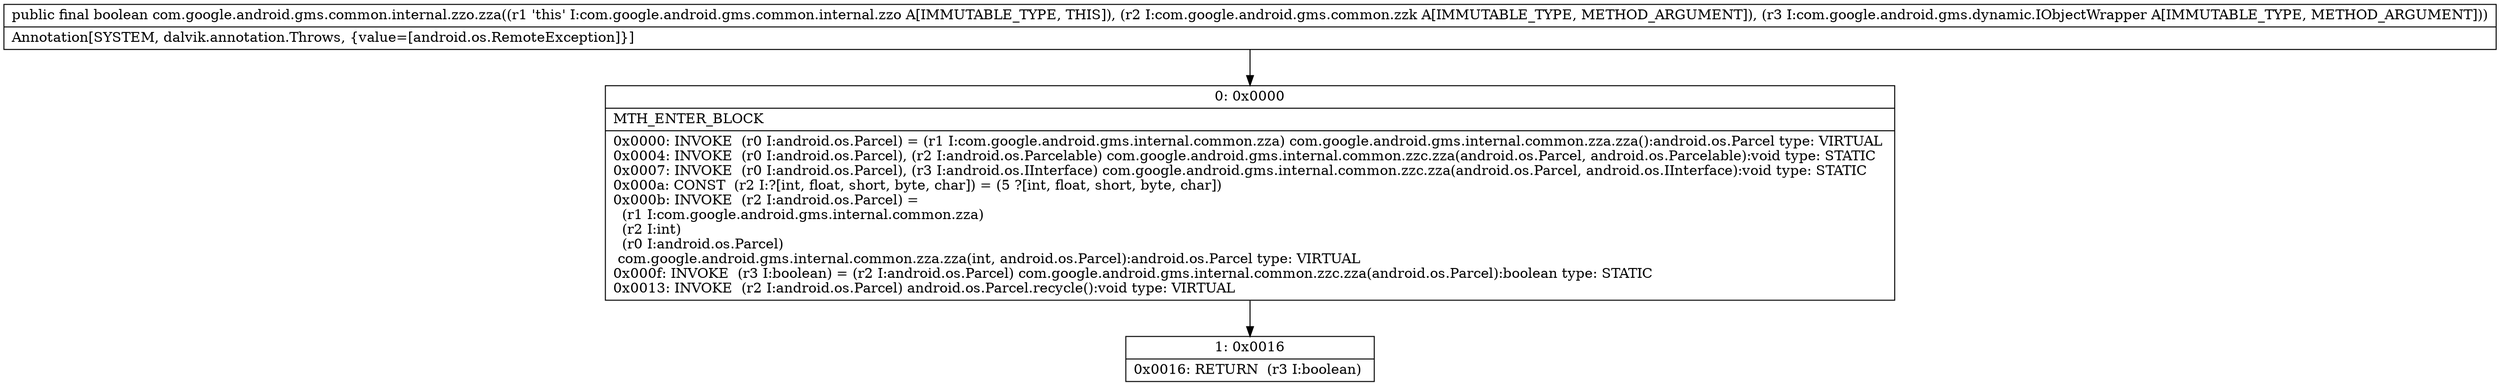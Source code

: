 digraph "CFG forcom.google.android.gms.common.internal.zzo.zza(Lcom\/google\/android\/gms\/common\/zzk;Lcom\/google\/android\/gms\/dynamic\/IObjectWrapper;)Z" {
Node_0 [shape=record,label="{0\:\ 0x0000|MTH_ENTER_BLOCK\l|0x0000: INVOKE  (r0 I:android.os.Parcel) = (r1 I:com.google.android.gms.internal.common.zza) com.google.android.gms.internal.common.zza.zza():android.os.Parcel type: VIRTUAL \l0x0004: INVOKE  (r0 I:android.os.Parcel), (r2 I:android.os.Parcelable) com.google.android.gms.internal.common.zzc.zza(android.os.Parcel, android.os.Parcelable):void type: STATIC \l0x0007: INVOKE  (r0 I:android.os.Parcel), (r3 I:android.os.IInterface) com.google.android.gms.internal.common.zzc.zza(android.os.Parcel, android.os.IInterface):void type: STATIC \l0x000a: CONST  (r2 I:?[int, float, short, byte, char]) = (5 ?[int, float, short, byte, char]) \l0x000b: INVOKE  (r2 I:android.os.Parcel) = \l  (r1 I:com.google.android.gms.internal.common.zza)\l  (r2 I:int)\l  (r0 I:android.os.Parcel)\l com.google.android.gms.internal.common.zza.zza(int, android.os.Parcel):android.os.Parcel type: VIRTUAL \l0x000f: INVOKE  (r3 I:boolean) = (r2 I:android.os.Parcel) com.google.android.gms.internal.common.zzc.zza(android.os.Parcel):boolean type: STATIC \l0x0013: INVOKE  (r2 I:android.os.Parcel) android.os.Parcel.recycle():void type: VIRTUAL \l}"];
Node_1 [shape=record,label="{1\:\ 0x0016|0x0016: RETURN  (r3 I:boolean) \l}"];
MethodNode[shape=record,label="{public final boolean com.google.android.gms.common.internal.zzo.zza((r1 'this' I:com.google.android.gms.common.internal.zzo A[IMMUTABLE_TYPE, THIS]), (r2 I:com.google.android.gms.common.zzk A[IMMUTABLE_TYPE, METHOD_ARGUMENT]), (r3 I:com.google.android.gms.dynamic.IObjectWrapper A[IMMUTABLE_TYPE, METHOD_ARGUMENT]))  | Annotation[SYSTEM, dalvik.annotation.Throws, \{value=[android.os.RemoteException]\}]\l}"];
MethodNode -> Node_0;
Node_0 -> Node_1;
}

